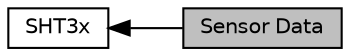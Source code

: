 digraph "Sensor Data"
{
  edge [fontname="Helvetica",fontsize="10",labelfontname="Helvetica",labelfontsize="10"];
  node [fontname="Helvetica",fontsize="10",shape=box];
  rankdir=LR;
  Node1 [label="Sensor Data",height=0.2,width=0.4,color="black", fillcolor="grey75", style="filled", fontcolor="black",tooltip="Data processing of sensor."];
  Node2 [label="SHT3x",height=0.2,width=0.4,color="black", fillcolor="white", style="filled",URL="$group__sht3x.html",tooltip="Product Overview and Sensor API Source Code"];
  Node2->Node1 [shape=plaintext, dir="back", style="solid"];
}
